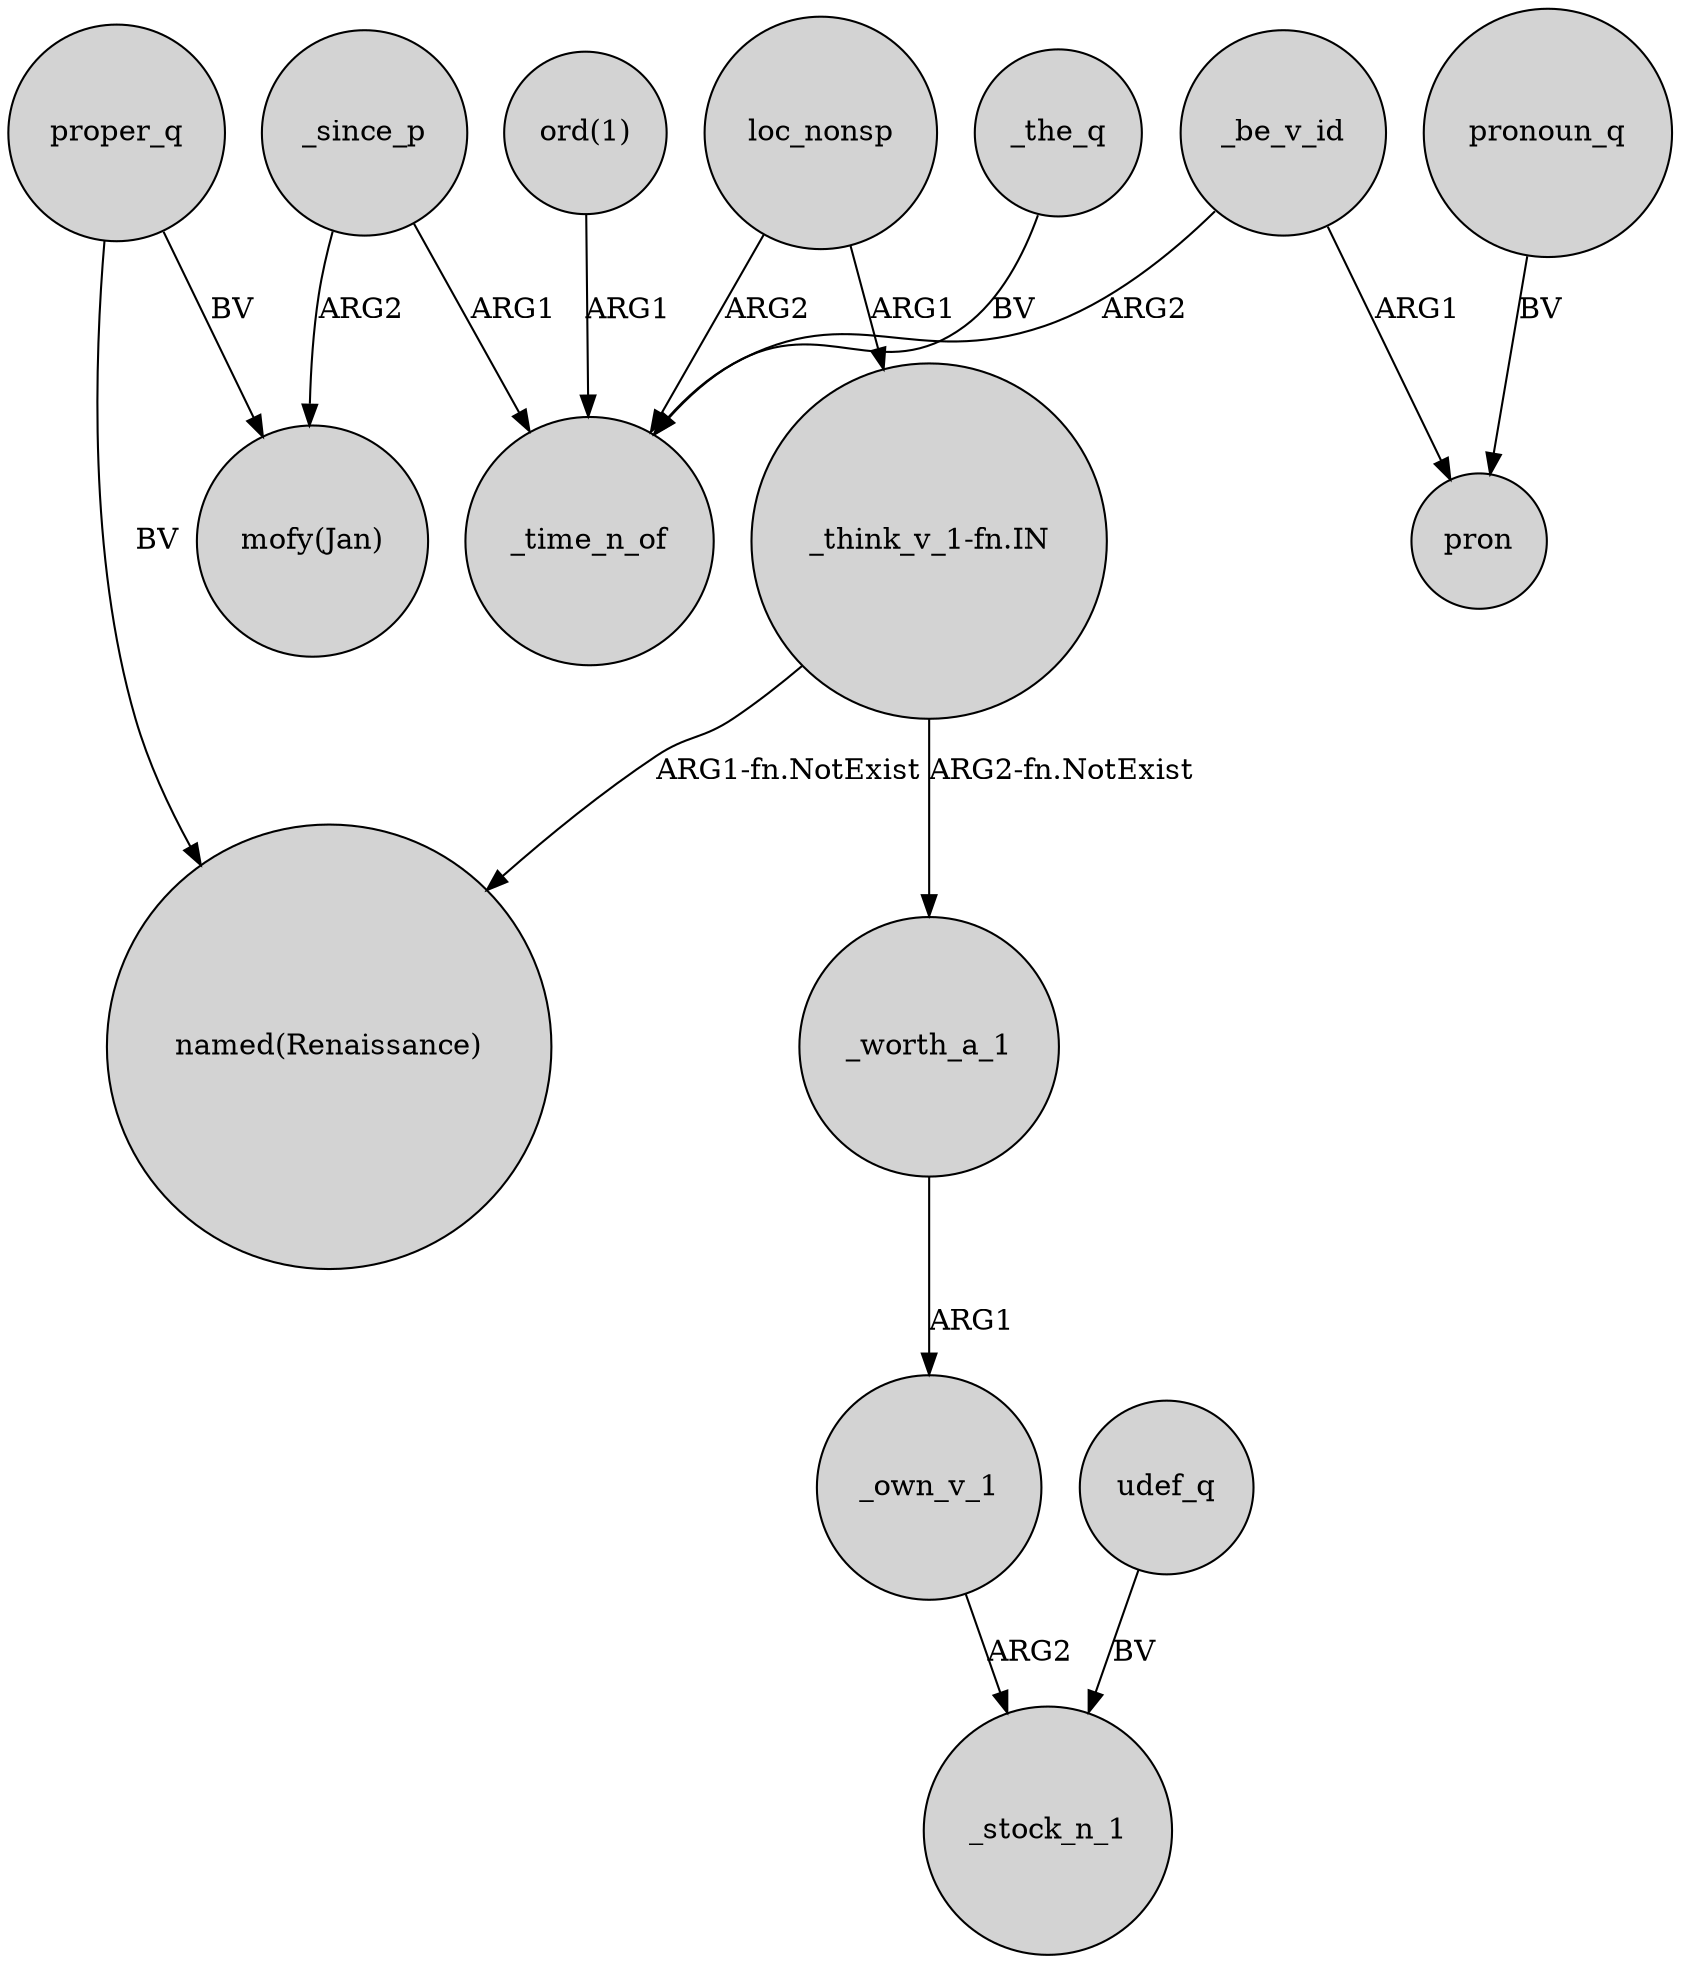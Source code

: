 digraph {
	node [shape=circle style=filled]
	_since_p -> _time_n_of [label=ARG1]
	_since_p -> "mofy(Jan)" [label=ARG2]
	_the_q -> _time_n_of [label=BV]
	loc_nonsp -> _time_n_of [label=ARG2]
	udef_q -> _stock_n_1 [label=BV]
	pronoun_q -> pron [label=BV]
	loc_nonsp -> "_think_v_1-fn.IN" [label=ARG1]
	proper_q -> "mofy(Jan)" [label=BV]
	proper_q -> "named(Renaissance)" [label=BV]
	_be_v_id -> pron [label=ARG1]
	"_think_v_1-fn.IN" -> _worth_a_1 [label="ARG2-fn.NotExist"]
	"_think_v_1-fn.IN" -> "named(Renaissance)" [label="ARG1-fn.NotExist"]
	_worth_a_1 -> _own_v_1 [label=ARG1]
	_own_v_1 -> _stock_n_1 [label=ARG2]
	"ord(1)" -> _time_n_of [label=ARG1]
	_be_v_id -> _time_n_of [label=ARG2]
}

